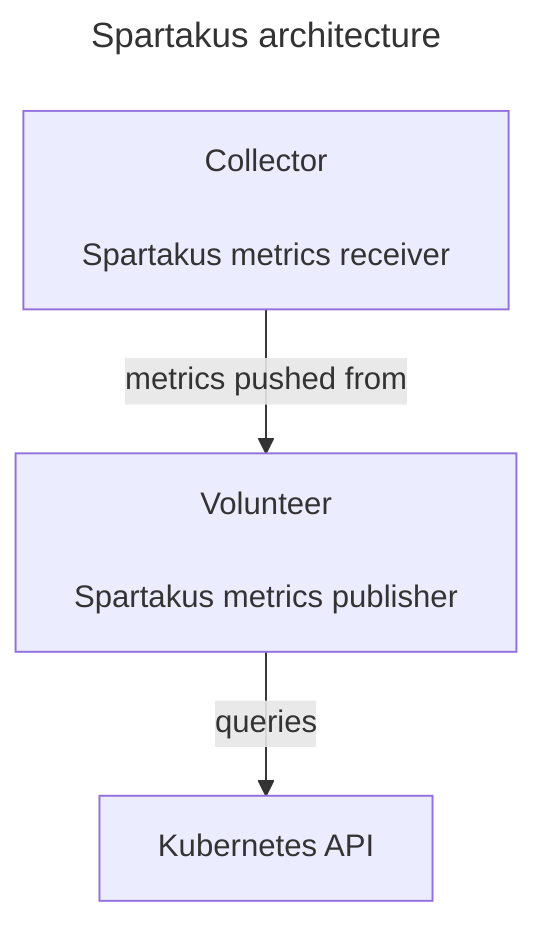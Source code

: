 ---
title: Spartakus architecture
---

flowchart TD
  S["Volunteer

    Spartakus metrics publisher"
  ]

  C["Collector

    Spartakus metrics receiver"
  ]

  K["Kubernetes API"]

  C --> |metrics pushed from| S
  S --> |queries| K
